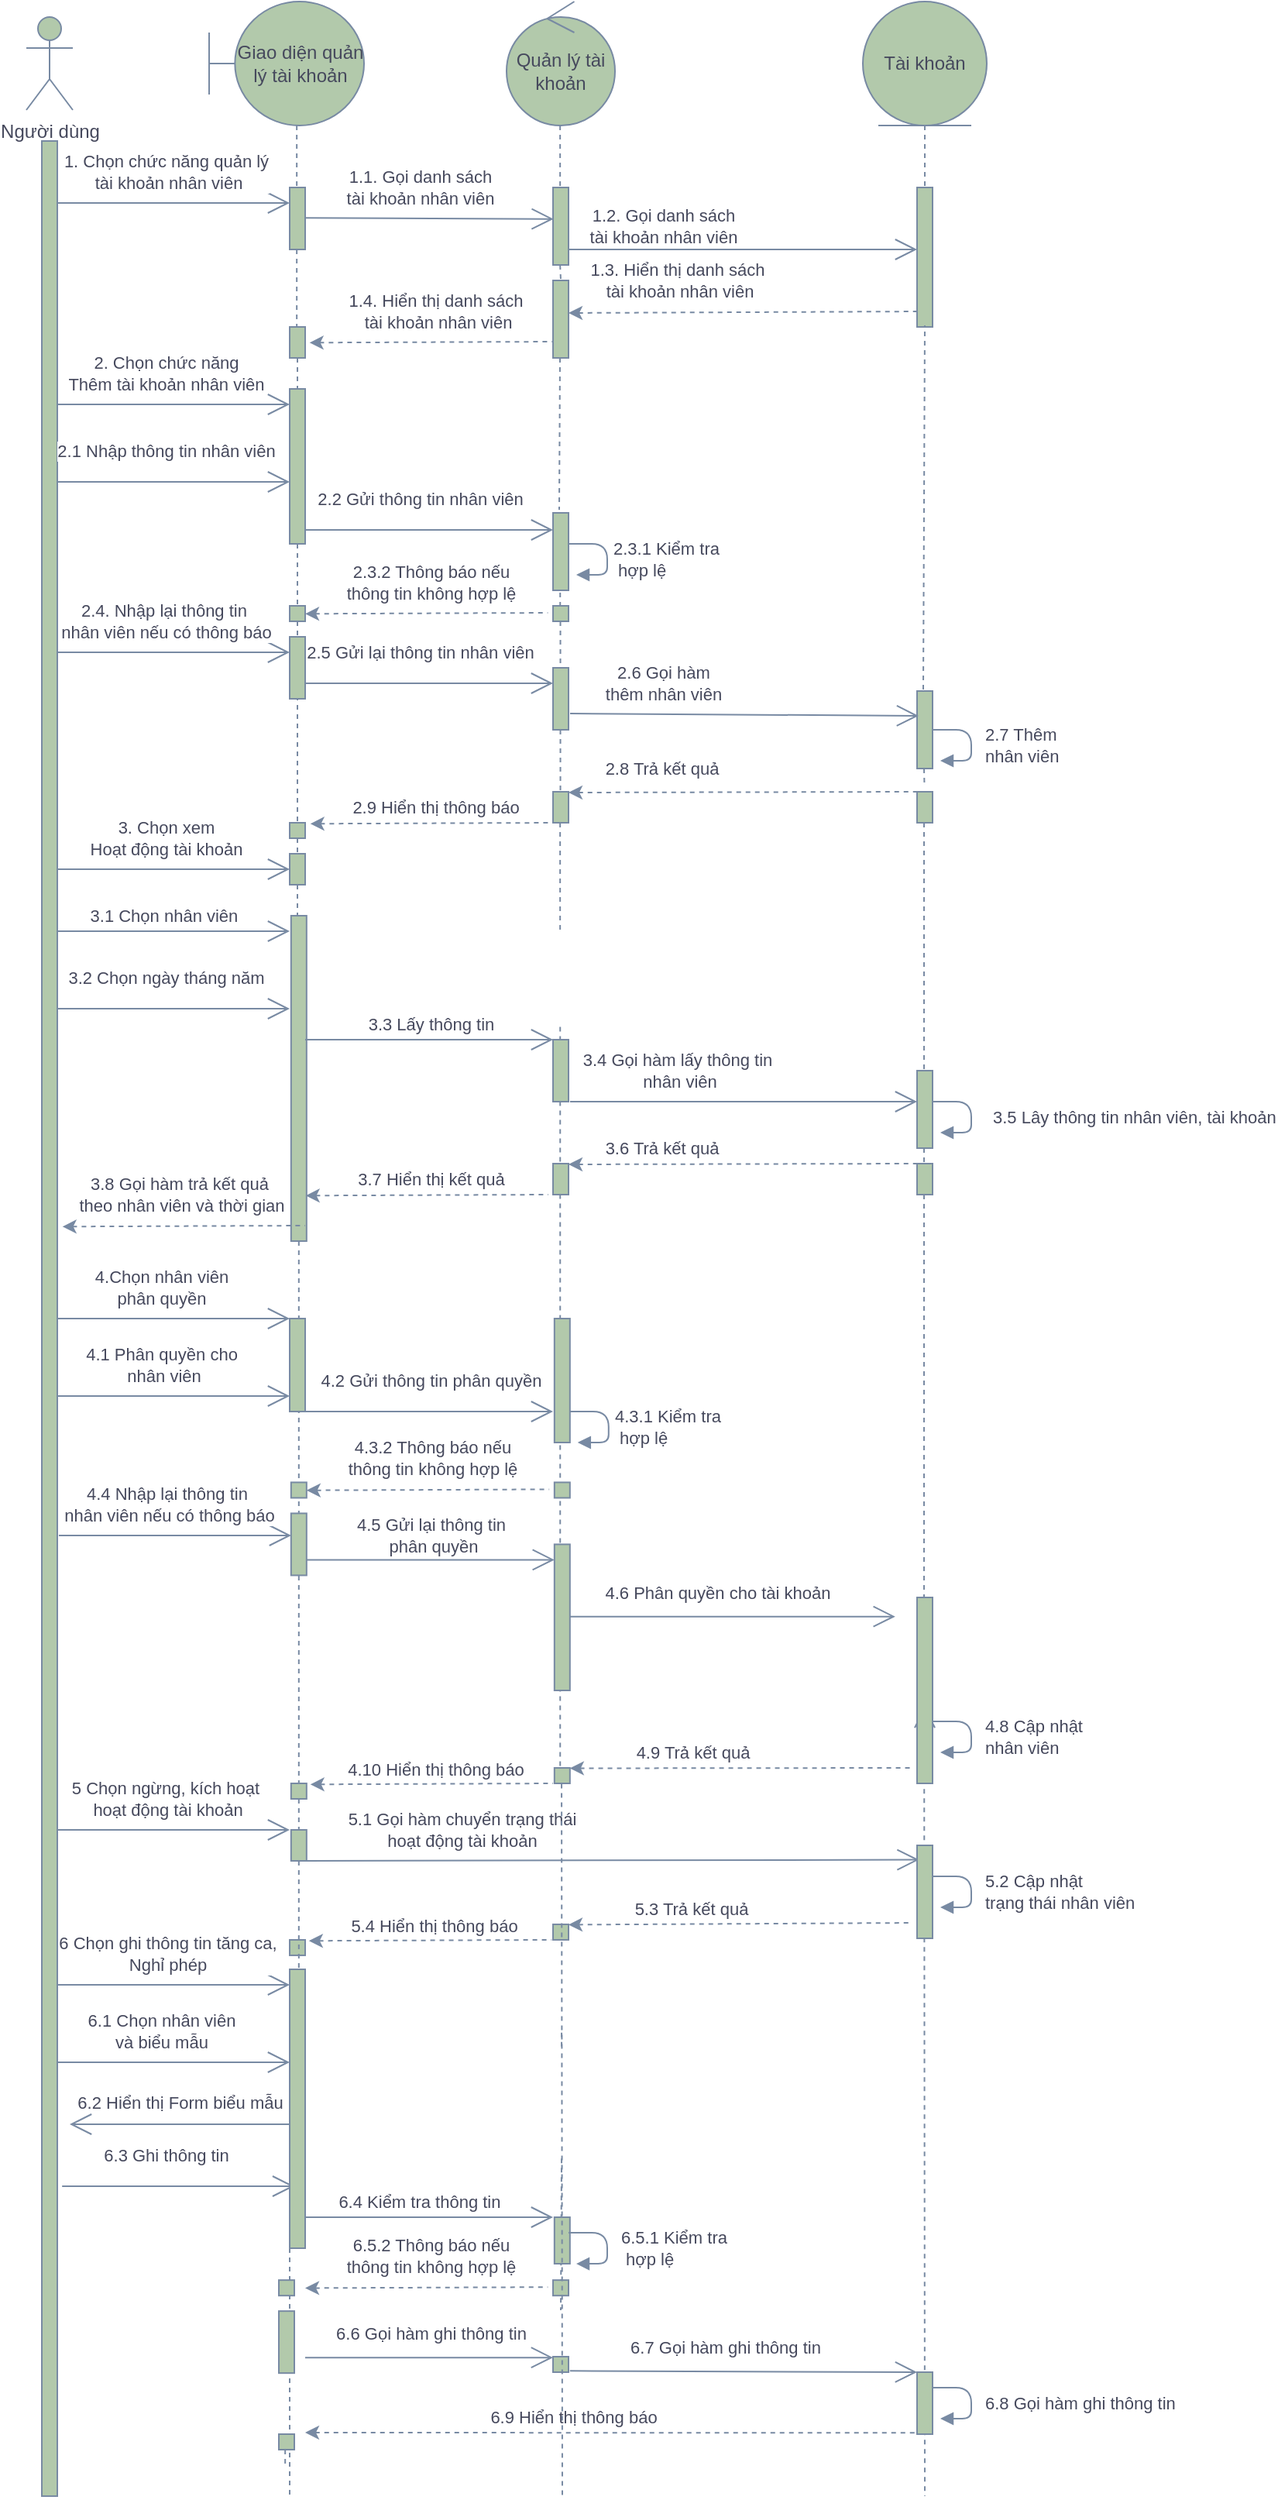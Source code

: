 <mxfile version="13.9.9" type="device"><diagram id="kgpKYQtTHZ0yAKxKKP6v" name="Page-1"><mxGraphModel dx="852" dy="495" grid="1" gridSize="10" guides="1" tooltips="1" connect="1" arrows="1" fold="1" page="1" pageScale="1" pageWidth="850" pageHeight="1100" math="0" shadow="0"><root><mxCell id="0"/><mxCell id="1" parent="0"/><mxCell id="v-1dQWd3T5ewpLCcjfiN-123" value="" style="endArrow=none;endFill=0;endSize=12;html=1;dashed=1;strokeColor=#788AA3;fontColor=#46495D;exitX=0.462;exitY=1.03;exitDx=0;exitDy=0;exitPerimeter=0;" parent="1" target="v-1dQWd3T5ewpLCcjfiN-122" edge="1"><mxGeometry width="160" relative="1" as="geometry"><mxPoint x="609.5" y="600" as="sourcePoint"/><mxPoint x="610" y="1260" as="targetPoint"/></mxGeometry></mxCell><mxCell id="v-1dQWd3T5ewpLCcjfiN-130" value="" style="endArrow=none;endFill=0;endSize=12;html=1;dashed=1;strokeColor=#788AA3;fontColor=#46495D;exitX=0.462;exitY=1.03;exitDx=0;exitDy=0;exitPerimeter=0;" parent="1" target="v-1dQWd3T5ewpLCcjfiN-110" edge="1"><mxGeometry width="160" relative="1" as="geometry"><mxPoint x="374.62" y="731.8" as="sourcePoint"/><mxPoint x="375" y="1250" as="targetPoint"/></mxGeometry></mxCell><mxCell id="v-1dQWd3T5ewpLCcjfiN-131" value="" style="endArrow=none;endFill=0;endSize=12;html=1;dashed=1;strokeColor=#788AA3;fontColor=#46495D;" parent="1" source="v-1dQWd3T5ewpLCcjfiN-59" target="v-1dQWd3T5ewpLCcjfiN-129" edge="1"><mxGeometry width="160" relative="1" as="geometry"><mxPoint x="205" y="690" as="sourcePoint"/><mxPoint x="205" y="1260" as="targetPoint"/></mxGeometry></mxCell><mxCell id="k0qlF1lBMCjI6YzntLc7-10" value="" style="endArrow=none;endFill=0;endSize=12;html=1;dashed=1;strokeColor=#788AA3;fontColor=#46495D;" parent="1" source="v-1dQWd3T5ewpLCcjfiN-152" edge="1"><mxGeometry width="160" relative="1" as="geometry"><mxPoint x="204.58" y="230" as="sourcePoint"/><mxPoint x="200" y="1680" as="targetPoint"/></mxGeometry></mxCell><mxCell id="v-1dQWd3T5ewpLCcjfiN-44" value="" style="endArrow=none;endFill=0;endSize=12;html=1;dashed=1;strokeColor=#788AA3;fontColor=#46495D;" parent="1" source="v-1dQWd3T5ewpLCcjfiN-26" target="v-1dQWd3T5ewpLCcjfiN-43" edge="1"><mxGeometry width="160" relative="1" as="geometry"><mxPoint x="205" y="470" as="sourcePoint"/><mxPoint x="205" y="640" as="targetPoint"/></mxGeometry></mxCell><mxCell id="v-1dQWd3T5ewpLCcjfiN-27" value="" style="endArrow=none;endFill=0;endSize=12;html=1;dashed=1;strokeColor=#788AA3;fontColor=#46495D;" parent="1" source="k0qlF1lBMCjI6YzntLc7-40" target="v-1dQWd3T5ewpLCcjfiN-26" edge="1"><mxGeometry width="160" relative="1" as="geometry"><mxPoint x="205" y="300" as="sourcePoint"/><mxPoint x="205" y="640" as="targetPoint"/></mxGeometry></mxCell><mxCell id="k0qlF1lBMCjI6YzntLc7-16" value="" style="endArrow=none;endFill=0;endSize=12;html=1;dashed=1;strokeColor=#788AA3;fontColor=#46495D;" parent="1" target="k0qlF1lBMCjI6YzntLc7-8" edge="1"><mxGeometry width="160" relative="1" as="geometry"><mxPoint x="204.58" y="150" as="sourcePoint"/><mxPoint x="205" y="430" as="targetPoint"/></mxGeometry></mxCell><mxCell id="k0qlF1lBMCjI6YzntLc7-1" value="Giao diện quản lý tài khoản" style="shape=umlBoundary;whiteSpace=wrap;html=1;fillColor=#B2C9AB;strokeColor=#788AA3;fontColor=#46495D;" parent="1" vertex="1"><mxGeometry x="148" y="70" width="100" height="80" as="geometry"/></mxCell><mxCell id="k0qlF1lBMCjI6YzntLc7-2" value="Tài khoản" style="ellipse;shape=umlEntity;whiteSpace=wrap;html=1;fillColor=#B2C9AB;strokeColor=#788AA3;fontColor=#46495D;" parent="1" vertex="1"><mxGeometry x="570" y="70" width="80" height="80" as="geometry"/></mxCell><mxCell id="k0qlF1lBMCjI6YzntLc7-3" value="Người dùng" style="shape=umlActor;verticalLabelPosition=bottom;verticalAlign=top;html=1;fillColor=#B2C9AB;strokeColor=#788AA3;fontColor=#46495D;" parent="1" vertex="1"><mxGeometry x="30" y="80" width="30" height="60" as="geometry"/></mxCell><mxCell id="k0qlF1lBMCjI6YzntLc7-4" value="Quản lý tài khoản" style="ellipse;shape=umlControl;whiteSpace=wrap;html=1;fillColor=#B2C9AB;strokeColor=#788AA3;fontColor=#46495D;" parent="1" vertex="1"><mxGeometry x="340" y="70" width="70" height="80" as="geometry"/></mxCell><mxCell id="k0qlF1lBMCjI6YzntLc7-7" value="" style="html=1;points=[];perimeter=orthogonalPerimeter;fillColor=#B2C9AB;strokeColor=#788AA3;fontColor=#46495D;" parent="1" vertex="1"><mxGeometry x="40" y="160" width="10" height="1520" as="geometry"/></mxCell><mxCell id="k0qlF1lBMCjI6YzntLc7-8" value="" style="html=1;points=[];perimeter=orthogonalPerimeter;fillColor=#B2C9AB;strokeColor=#788AA3;fontColor=#46495D;" parent="1" vertex="1"><mxGeometry x="200" y="190" width="10" height="40" as="geometry"/></mxCell><mxCell id="k0qlF1lBMCjI6YzntLc7-25" value="" style="endArrow=open;endFill=1;endSize=12;html=1;strokeColor=#788AA3;fillColor=#B2C9AB;fontColor=#46495D;" parent="1" edge="1"><mxGeometry width="160" relative="1" as="geometry"><mxPoint x="50" y="200" as="sourcePoint"/><mxPoint x="200" y="200" as="targetPoint"/></mxGeometry></mxCell><mxCell id="k0qlF1lBMCjI6YzntLc7-26" value="1. Chọn chức năng quản lý&lt;br&gt;&amp;nbsp;tài khoản nhân viên" style="edgeLabel;html=1;align=center;verticalAlign=middle;resizable=0;points=[];fontColor=#46495D;" parent="k0qlF1lBMCjI6YzntLc7-25" vertex="1" connectable="0"><mxGeometry x="-0.384" y="-3" relative="1" as="geometry"><mxPoint x="24.17" y="-23" as="offset"/></mxGeometry></mxCell><mxCell id="k0qlF1lBMCjI6YzntLc7-27" value="" style="endArrow=open;endFill=1;endSize=12;html=1;strokeColor=#788AA3;fillColor=#B2C9AB;fontColor=#46495D;entryX=0.033;entryY=0.407;entryDx=0;entryDy=0;entryPerimeter=0;" parent="1" target="k0qlF1lBMCjI6YzntLc7-29" edge="1"><mxGeometry width="160" relative="1" as="geometry"><mxPoint x="210" y="209.58" as="sourcePoint"/><mxPoint x="360" y="209.58" as="targetPoint"/></mxGeometry></mxCell><mxCell id="k0qlF1lBMCjI6YzntLc7-28" value="1.1. Gọi danh sách &lt;br&gt;tài khoản nhân viên" style="edgeLabel;html=1;align=center;verticalAlign=middle;resizable=0;points=[];fontColor=#46495D;" parent="k0qlF1lBMCjI6YzntLc7-27" vertex="1" connectable="0"><mxGeometry x="-0.384" y="-3" relative="1" as="geometry"><mxPoint x="24.17" y="-23" as="offset"/></mxGeometry></mxCell><mxCell id="k0qlF1lBMCjI6YzntLc7-29" value="" style="html=1;points=[];perimeter=orthogonalPerimeter;fillColor=#B2C9AB;strokeColor=#788AA3;fontColor=#46495D;" parent="1" vertex="1"><mxGeometry x="370" y="190" width="10" height="50" as="geometry"/></mxCell><mxCell id="k0qlF1lBMCjI6YzntLc7-31" value="" style="endArrow=none;endFill=0;endSize=12;html=1;dashed=1;strokeColor=#788AA3;fontColor=#46495D;" parent="1" edge="1"><mxGeometry width="160" relative="1" as="geometry"><mxPoint x="374.58" y="150" as="sourcePoint"/><mxPoint x="374.58" y="190" as="targetPoint"/></mxGeometry></mxCell><mxCell id="k0qlF1lBMCjI6YzntLc7-32" value="" style="html=1;points=[];perimeter=orthogonalPerimeter;fillColor=#B2C9AB;strokeColor=#788AA3;fontColor=#46495D;" parent="1" vertex="1"><mxGeometry x="605" y="190" width="10" height="90" as="geometry"/></mxCell><mxCell id="k0qlF1lBMCjI6YzntLc7-33" value="" style="endArrow=none;endFill=0;endSize=12;html=1;dashed=1;strokeColor=#788AA3;fontColor=#46495D;exitX=0.5;exitY=1;exitDx=0;exitDy=0;" parent="1" source="k0qlF1lBMCjI6YzntLc7-2" target="k0qlF1lBMCjI6YzntLc7-32" edge="1"><mxGeometry width="160" relative="1" as="geometry"><mxPoint x="384.58" y="160" as="sourcePoint"/><mxPoint x="544" y="202" as="targetPoint"/></mxGeometry></mxCell><mxCell id="k0qlF1lBMCjI6YzntLc7-34" value="" style="endArrow=open;endFill=1;endSize=12;html=1;strokeColor=#788AA3;fillColor=#B2C9AB;fontColor=#46495D;" parent="1" target="k0qlF1lBMCjI6YzntLc7-32" edge="1"><mxGeometry width="160" relative="1" as="geometry"><mxPoint x="380" y="230" as="sourcePoint"/><mxPoint x="530" y="230" as="targetPoint"/></mxGeometry></mxCell><mxCell id="k0qlF1lBMCjI6YzntLc7-35" value="1.2. Gọi danh sách &lt;br&gt;tài khoản nhân viên" style="edgeLabel;html=1;align=center;verticalAlign=middle;resizable=0;points=[];fontColor=#46495D;" parent="k0qlF1lBMCjI6YzntLc7-34" vertex="1" connectable="0"><mxGeometry x="-0.384" y="-3" relative="1" as="geometry"><mxPoint x="-9" y="-18" as="offset"/></mxGeometry></mxCell><mxCell id="k0qlF1lBMCjI6YzntLc7-36" value="" style="endArrow=none;dashed=1;html=1;strokeColor=#788AA3;fillColor=#B2C9AB;fontColor=#46495D;startArrow=classic;startFill=1;entryX=0.1;entryY=0.889;entryDx=0;entryDy=0;entryPerimeter=0;" parent="1" target="k0qlF1lBMCjI6YzntLc7-32" edge="1"><mxGeometry width="50" height="50" relative="1" as="geometry"><mxPoint x="380" y="271" as="sourcePoint"/><mxPoint x="534" y="270" as="targetPoint"/></mxGeometry></mxCell><mxCell id="k0qlF1lBMCjI6YzntLc7-39" value="1.3. Hiển thị danh sách&lt;br&gt;&amp;nbsp;tài khoản nhân viên" style="edgeLabel;html=1;align=center;verticalAlign=middle;resizable=0;points=[];fontColor=#46495D;" parent="k0qlF1lBMCjI6YzntLc7-36" vertex="1" connectable="0"><mxGeometry x="-0.226" y="1" relative="1" as="geometry"><mxPoint x="-17.99" y="-19.61" as="offset"/></mxGeometry></mxCell><mxCell id="k0qlF1lBMCjI6YzntLc7-37" value="" style="html=1;points=[];perimeter=orthogonalPerimeter;fillColor=#B2C9AB;strokeColor=#788AA3;fontColor=#46495D;" parent="1" vertex="1"><mxGeometry x="370" y="250" width="10" height="50" as="geometry"/></mxCell><mxCell id="k0qlF1lBMCjI6YzntLc7-38" value="" style="endArrow=none;endFill=0;endSize=12;html=1;dashed=1;strokeColor=#788AA3;fontColor=#46495D;" parent="1" edge="1"><mxGeometry width="160" relative="1" as="geometry"><mxPoint x="374.58" y="240" as="sourcePoint"/><mxPoint x="375" y="250" as="targetPoint"/></mxGeometry></mxCell><mxCell id="k0qlF1lBMCjI6YzntLc7-40" value="" style="html=1;points=[];perimeter=orthogonalPerimeter;fillColor=#B2C9AB;strokeColor=#788AA3;fontColor=#46495D;" parent="1" vertex="1"><mxGeometry x="200" y="280" width="10" height="20" as="geometry"/></mxCell><mxCell id="k0qlF1lBMCjI6YzntLc7-41" value="" style="endArrow=none;endFill=0;endSize=12;html=1;dashed=1;strokeColor=#788AA3;fontColor=#46495D;" parent="1" target="k0qlF1lBMCjI6YzntLc7-40" edge="1"><mxGeometry width="160" relative="1" as="geometry"><mxPoint x="204.58" y="230" as="sourcePoint"/><mxPoint x="204.58" y="470" as="targetPoint"/></mxGeometry></mxCell><mxCell id="k0qlF1lBMCjI6YzntLc7-42" value="" style="endArrow=none;dashed=1;html=1;strokeColor=#788AA3;fillColor=#B2C9AB;fontColor=#46495D;startArrow=classic;startFill=1;exitX=1.283;exitY=0.507;exitDx=0;exitDy=0;exitPerimeter=0;entryX=-0.05;entryY=0.79;entryDx=0;entryDy=0;entryPerimeter=0;" parent="1" source="k0qlF1lBMCjI6YzntLc7-40" target="k0qlF1lBMCjI6YzntLc7-37" edge="1"><mxGeometry width="50" height="50" relative="1" as="geometry"><mxPoint x="216" y="295.5" as="sourcePoint"/><mxPoint x="370" y="294.5" as="targetPoint"/></mxGeometry></mxCell><mxCell id="k0qlF1lBMCjI6YzntLc7-43" value="1.4. Hiển thị danh sách&lt;br&gt;&amp;nbsp;tài khoản nhân viên" style="edgeLabel;html=1;align=center;verticalAlign=middle;resizable=0;points=[];fontColor=#46495D;" parent="k0qlF1lBMCjI6YzntLc7-42" vertex="1" connectable="0"><mxGeometry x="-0.226" y="1" relative="1" as="geometry"><mxPoint x="20.01" y="-19.61" as="offset"/></mxGeometry></mxCell><mxCell id="v-1dQWd3T5ewpLCcjfiN-3" value="" style="html=1;points=[];perimeter=orthogonalPerimeter;fillColor=#B2C9AB;strokeColor=#788AA3;fontColor=#46495D;" parent="1" vertex="1"><mxGeometry x="200" y="320" width="10" height="100" as="geometry"/></mxCell><mxCell id="v-1dQWd3T5ewpLCcjfiN-5" value="" style="endArrow=open;endFill=1;endSize=12;html=1;strokeColor=#788AA3;fillColor=#B2C9AB;fontColor=#46495D;" parent="1" source="v-1dQWd3T5ewpLCcjfiN-3" edge="1"><mxGeometry width="160" relative="1" as="geometry"><mxPoint x="210" y="339.58" as="sourcePoint"/><mxPoint x="370" y="411" as="targetPoint"/></mxGeometry></mxCell><mxCell id="v-1dQWd3T5ewpLCcjfiN-6" value="2.2 Gửi thông tin nhân viên" style="edgeLabel;html=1;align=center;verticalAlign=middle;resizable=0;points=[];fontColor=#46495D;" parent="v-1dQWd3T5ewpLCcjfiN-5" vertex="1" connectable="0"><mxGeometry x="-0.384" y="-3" relative="1" as="geometry"><mxPoint x="24.17" y="-23" as="offset"/></mxGeometry></mxCell><mxCell id="v-1dQWd3T5ewpLCcjfiN-7" value="" style="html=1;points=[];perimeter=orthogonalPerimeter;fillColor=#B2C9AB;strokeColor=#788AA3;fontColor=#46495D;" parent="1" vertex="1"><mxGeometry x="370" y="400" width="10" height="50" as="geometry"/></mxCell><mxCell id="v-1dQWd3T5ewpLCcjfiN-8" value="" style="html=1;points=[];perimeter=orthogonalPerimeter;fillColor=#B2C9AB;strokeColor=#788AA3;fontColor=#46495D;" parent="1" vertex="1"><mxGeometry x="605" y="515" width="10" height="50" as="geometry"/></mxCell><mxCell id="v-1dQWd3T5ewpLCcjfiN-17" value="" style="endArrow=open;endFill=1;endSize=12;html=1;strokeColor=#788AA3;fillColor=#B2C9AB;fontColor=#46495D;" parent="1" edge="1"><mxGeometry width="160" relative="1" as="geometry"><mxPoint x="50" y="330" as="sourcePoint"/><mxPoint x="200" y="330" as="targetPoint"/></mxGeometry></mxCell><mxCell id="v-1dQWd3T5ewpLCcjfiN-18" value="2. Chọn chức năng &lt;br&gt;Thêm tài khoản nhân viên" style="edgeLabel;html=1;align=center;verticalAlign=middle;resizable=0;points=[];fontColor=#46495D;" parent="v-1dQWd3T5ewpLCcjfiN-17" vertex="1" connectable="0"><mxGeometry x="-0.384" y="-3" relative="1" as="geometry"><mxPoint x="24.17" y="-23" as="offset"/></mxGeometry></mxCell><mxCell id="v-1dQWd3T5ewpLCcjfiN-19" value="" style="endArrow=open;endFill=1;endSize=12;html=1;strokeColor=#788AA3;fillColor=#B2C9AB;fontColor=#46495D;" parent="1" edge="1"><mxGeometry width="160" relative="1" as="geometry"><mxPoint x="50" y="380" as="sourcePoint"/><mxPoint x="200" y="380" as="targetPoint"/></mxGeometry></mxCell><mxCell id="v-1dQWd3T5ewpLCcjfiN-20" value="2.1 Nhập thông tin&amp;nbsp;nhân viên" style="edgeLabel;html=1;align=center;verticalAlign=middle;resizable=0;points=[];fontColor=#46495D;" parent="v-1dQWd3T5ewpLCcjfiN-19" vertex="1" connectable="0"><mxGeometry x="-0.384" y="-3" relative="1" as="geometry"><mxPoint x="24.17" y="-23" as="offset"/></mxGeometry></mxCell><mxCell id="v-1dQWd3T5ewpLCcjfiN-22" value="2.3.1 Kiểm tra&lt;br&gt;&amp;nbsp;hợp lệ" style="edgeStyle=orthogonalEdgeStyle;html=1;align=left;spacingLeft=2;endArrow=block;entryX=1;entryY=0;strokeColor=#788AA3;fontColor=#46495D;" parent="1" edge="1"><mxGeometry x="0.077" relative="1" as="geometry"><mxPoint x="380" y="420" as="sourcePoint"/><Array as="points"><mxPoint x="405" y="420"/></Array><mxPoint x="385" y="440" as="targetPoint"/><mxPoint as="offset"/></mxGeometry></mxCell><mxCell id="v-1dQWd3T5ewpLCcjfiN-23" value="" style="html=1;points=[];perimeter=orthogonalPerimeter;fillColor=#B2C9AB;strokeColor=#788AA3;fontColor=#46495D;" parent="1" vertex="1"><mxGeometry x="370" y="460" width="10" height="10" as="geometry"/></mxCell><mxCell id="v-1dQWd3T5ewpLCcjfiN-24" value="" style="endArrow=none;dashed=1;html=1;strokeColor=#788AA3;fillColor=#B2C9AB;fontColor=#46495D;startArrow=classic;startFill=1;exitX=1.283;exitY=0.507;exitDx=0;exitDy=0;exitPerimeter=0;entryX=-0.05;entryY=0.79;entryDx=0;entryDy=0;entryPerimeter=0;" parent="1" edge="1"><mxGeometry width="50" height="50" relative="1" as="geometry"><mxPoint x="210.0" y="465.14" as="sourcePoint"/><mxPoint x="366.67" y="464.5" as="targetPoint"/></mxGeometry></mxCell><mxCell id="v-1dQWd3T5ewpLCcjfiN-25" value="2.3.2 Thông báo nếu &lt;br&gt;thông tin không hợp lệ" style="edgeLabel;html=1;align=center;verticalAlign=middle;resizable=0;points=[];fontColor=#46495D;" parent="v-1dQWd3T5ewpLCcjfiN-24" vertex="1" connectable="0"><mxGeometry x="-0.226" y="1" relative="1" as="geometry"><mxPoint x="20.01" y="-19.61" as="offset"/></mxGeometry></mxCell><mxCell id="v-1dQWd3T5ewpLCcjfiN-26" value="" style="html=1;points=[];perimeter=orthogonalPerimeter;fillColor=#B2C9AB;strokeColor=#788AA3;fontColor=#46495D;" parent="1" vertex="1"><mxGeometry x="200" y="460" width="10" height="10" as="geometry"/></mxCell><mxCell id="v-1dQWd3T5ewpLCcjfiN-28" value="" style="html=1;points=[];perimeter=orthogonalPerimeter;fillColor=#B2C9AB;strokeColor=#788AA3;fontColor=#46495D;" parent="1" vertex="1"><mxGeometry x="200" y="480" width="10" height="40" as="geometry"/></mxCell><mxCell id="v-1dQWd3T5ewpLCcjfiN-29" value="" style="endArrow=open;endFill=1;endSize=12;html=1;strokeColor=#788AA3;fillColor=#B2C9AB;fontColor=#46495D;" parent="1" edge="1"><mxGeometry width="160" relative="1" as="geometry"><mxPoint x="50" y="490" as="sourcePoint"/><mxPoint x="200" y="490" as="targetPoint"/></mxGeometry></mxCell><mxCell id="v-1dQWd3T5ewpLCcjfiN-30" value="2.4. Nhập lại thông tin&amp;nbsp;&lt;br&gt;nhân viên nếu có thông báo" style="edgeLabel;html=1;align=center;verticalAlign=middle;resizable=0;points=[];fontColor=#46495D;" parent="v-1dQWd3T5ewpLCcjfiN-29" vertex="1" connectable="0"><mxGeometry x="-0.384" y="-3" relative="1" as="geometry"><mxPoint x="24.17" y="-23" as="offset"/></mxGeometry></mxCell><mxCell id="v-1dQWd3T5ewpLCcjfiN-31" value="" style="endArrow=open;endFill=1;endSize=12;html=1;strokeColor=#788AA3;fillColor=#B2C9AB;fontColor=#46495D;" parent="1" edge="1"><mxGeometry width="160" relative="1" as="geometry"><mxPoint x="210" y="510" as="sourcePoint"/><mxPoint x="370" y="510" as="targetPoint"/></mxGeometry></mxCell><mxCell id="v-1dQWd3T5ewpLCcjfiN-32" value="2.5 Gửi lại thông tin nhân viên" style="edgeLabel;html=1;align=center;verticalAlign=middle;resizable=0;points=[];fontColor=#46495D;" parent="v-1dQWd3T5ewpLCcjfiN-31" vertex="1" connectable="0"><mxGeometry x="-0.384" y="-3" relative="1" as="geometry"><mxPoint x="24.17" y="-23" as="offset"/></mxGeometry></mxCell><mxCell id="v-1dQWd3T5ewpLCcjfiN-33" value="" style="html=1;points=[];perimeter=orthogonalPerimeter;fillColor=#B2C9AB;strokeColor=#788AA3;fontColor=#46495D;" parent="1" vertex="1"><mxGeometry x="370" y="500" width="10" height="40" as="geometry"/></mxCell><mxCell id="v-1dQWd3T5ewpLCcjfiN-34" value="" style="endArrow=open;endFill=1;endSize=12;html=1;strokeColor=#788AA3;fillColor=#B2C9AB;fontColor=#46495D;entryX=0.1;entryY=0.32;entryDx=0;entryDy=0;entryPerimeter=0;" parent="1" target="v-1dQWd3T5ewpLCcjfiN-8" edge="1"><mxGeometry width="160" relative="1" as="geometry"><mxPoint x="381" y="529.5" as="sourcePoint"/><mxPoint x="541" y="530" as="targetPoint"/></mxGeometry></mxCell><mxCell id="v-1dQWd3T5ewpLCcjfiN-35" value="2.6 Gọi hàm &lt;br&gt;thêm nhân viên" style="edgeLabel;html=1;align=center;verticalAlign=middle;resizable=0;points=[];fontColor=#46495D;" parent="v-1dQWd3T5ewpLCcjfiN-34" vertex="1" connectable="0"><mxGeometry x="-0.384" y="-3" relative="1" as="geometry"><mxPoint x="-9.98" y="-22.96" as="offset"/></mxGeometry></mxCell><mxCell id="v-1dQWd3T5ewpLCcjfiN-36" value="2.7 Thêm &lt;br&gt;nhân viên" style="edgeStyle=orthogonalEdgeStyle;html=1;align=left;spacingLeft=2;endArrow=block;entryX=1;entryY=0;strokeColor=#788AA3;fontColor=#46495D;" parent="1" edge="1"><mxGeometry x="0.077" y="5" relative="1" as="geometry"><mxPoint x="615" y="540" as="sourcePoint"/><Array as="points"><mxPoint x="640" y="540"/></Array><mxPoint x="620" y="560" as="targetPoint"/><mxPoint as="offset"/></mxGeometry></mxCell><mxCell id="v-1dQWd3T5ewpLCcjfiN-37" value="" style="html=1;points=[];perimeter=orthogonalPerimeter;fillColor=#B2C9AB;strokeColor=#788AA3;fontColor=#46495D;" parent="1" vertex="1"><mxGeometry x="370" y="580" width="10" height="20" as="geometry"/></mxCell><mxCell id="v-1dQWd3T5ewpLCcjfiN-38" value="" style="html=1;points=[];perimeter=orthogonalPerimeter;fillColor=#B2C9AB;strokeColor=#788AA3;fontColor=#46495D;" parent="1" vertex="1"><mxGeometry x="605" y="580" width="10" height="20" as="geometry"/></mxCell><mxCell id="v-1dQWd3T5ewpLCcjfiN-39" value="" style="endArrow=none;dashed=1;html=1;strokeColor=#788AA3;fillColor=#B2C9AB;fontColor=#46495D;startArrow=classic;startFill=1;exitX=1;exitY=0.025;exitDx=0;exitDy=0;exitPerimeter=0;entryX=0;entryY=0;entryDx=0;entryDy=0;entryPerimeter=0;" parent="1" source="v-1dQWd3T5ewpLCcjfiN-37" target="v-1dQWd3T5ewpLCcjfiN-38" edge="1"><mxGeometry width="50" height="50" relative="1" as="geometry"><mxPoint x="388.33" y="580.64" as="sourcePoint"/><mxPoint x="545.0" y="580" as="targetPoint"/></mxGeometry></mxCell><mxCell id="v-1dQWd3T5ewpLCcjfiN-40" value="2.8 Trả kết quả" style="edgeLabel;html=1;align=center;verticalAlign=middle;resizable=0;points=[];fontColor=#46495D;" parent="v-1dQWd3T5ewpLCcjfiN-39" vertex="1" connectable="0"><mxGeometry x="-0.226" y="1" relative="1" as="geometry"><mxPoint x="-27" y="-14.31" as="offset"/></mxGeometry></mxCell><mxCell id="v-1dQWd3T5ewpLCcjfiN-41" value="" style="endArrow=none;dashed=1;html=1;strokeColor=#788AA3;fillColor=#B2C9AB;fontColor=#46495D;startArrow=classic;startFill=1;exitX=1.283;exitY=0.507;exitDx=0;exitDy=0;exitPerimeter=0;entryX=-0.05;entryY=0.79;entryDx=0;entryDy=0;entryPerimeter=0;" parent="1" edge="1"><mxGeometry width="50" height="50" relative="1" as="geometry"><mxPoint x="213.33" y="600.64" as="sourcePoint"/><mxPoint x="370.0" y="600" as="targetPoint"/></mxGeometry></mxCell><mxCell id="v-1dQWd3T5ewpLCcjfiN-42" value="2.9 Hiển thị thông báo" style="edgeLabel;html=1;align=center;verticalAlign=middle;resizable=0;points=[];fontColor=#46495D;" parent="v-1dQWd3T5ewpLCcjfiN-41" vertex="1" connectable="0"><mxGeometry x="-0.226" y="1" relative="1" as="geometry"><mxPoint x="20.01" y="-9.39" as="offset"/></mxGeometry></mxCell><mxCell id="v-1dQWd3T5ewpLCcjfiN-43" value="" style="html=1;points=[];perimeter=orthogonalPerimeter;fillColor=#B2C9AB;strokeColor=#788AA3;fontColor=#46495D;" parent="1" vertex="1"><mxGeometry x="200" y="600" width="10" height="10" as="geometry"/></mxCell><mxCell id="v-1dQWd3T5ewpLCcjfiN-45" value="" style="endArrow=none;endFill=0;endSize=12;html=1;dashed=1;strokeColor=#788AA3;fontColor=#46495D;exitX=0.4;exitY=-0.02;exitDx=0;exitDy=0;exitPerimeter=0;" parent="1" source="v-1dQWd3T5ewpLCcjfiN-8" edge="1"><mxGeometry width="160" relative="1" as="geometry"><mxPoint x="549.5" y="460" as="sourcePoint"/><mxPoint x="610" y="279" as="targetPoint"/></mxGeometry></mxCell><mxCell id="v-1dQWd3T5ewpLCcjfiN-46" value="" style="endArrow=none;endFill=0;endSize=12;html=1;dashed=1;strokeColor=#788AA3;fontColor=#46495D;exitX=0.5;exitY=1;exitDx=0;exitDy=0;entryX=0.4;entryY=-0.04;entryDx=0;entryDy=0;entryPerimeter=0;" parent="1" target="v-1dQWd3T5ewpLCcjfiN-7" edge="1"><mxGeometry width="160" relative="1" as="geometry"><mxPoint x="374.5" y="300" as="sourcePoint"/><mxPoint x="374.5" y="340" as="targetPoint"/></mxGeometry></mxCell><mxCell id="v-1dQWd3T5ewpLCcjfiN-47" value="" style="endArrow=none;endFill=0;endSize=12;html=1;dashed=1;strokeColor=#788AA3;fontColor=#46495D;exitX=0.462;exitY=1.03;exitDx=0;exitDy=0;exitPerimeter=0;" parent="1" source="v-1dQWd3T5ewpLCcjfiN-7" target="v-1dQWd3T5ewpLCcjfiN-23" edge="1"><mxGeometry width="160" relative="1" as="geometry"><mxPoint x="400" y="460" as="sourcePoint"/><mxPoint x="400" y="500" as="targetPoint"/></mxGeometry></mxCell><mxCell id="v-1dQWd3T5ewpLCcjfiN-48" value="" style="endArrow=none;endFill=0;endSize=12;html=1;dashed=1;strokeColor=#788AA3;fontColor=#46495D;exitX=0.462;exitY=1.03;exitDx=0;exitDy=0;exitPerimeter=0;" parent="1" target="v-1dQWd3T5ewpLCcjfiN-33" edge="1"><mxGeometry width="160" relative="1" as="geometry"><mxPoint x="374.76" y="470" as="sourcePoint"/><mxPoint x="375" y="500" as="targetPoint"/></mxGeometry></mxCell><mxCell id="v-1dQWd3T5ewpLCcjfiN-49" value="" style="endArrow=none;endFill=0;endSize=12;html=1;dashed=1;strokeColor=#788AA3;fontColor=#46495D;exitX=0.462;exitY=1.03;exitDx=0;exitDy=0;exitPerimeter=0;" parent="1" target="v-1dQWd3T5ewpLCcjfiN-37" edge="1"><mxGeometry width="160" relative="1" as="geometry"><mxPoint x="374.76" y="540" as="sourcePoint"/><mxPoint x="375.14" y="568.5" as="targetPoint"/></mxGeometry></mxCell><mxCell id="v-1dQWd3T5ewpLCcjfiN-50" value="" style="endArrow=none;endFill=0;endSize=12;html=1;dashed=1;strokeColor=#788AA3;fontColor=#46495D;exitX=0.462;exitY=1.03;exitDx=0;exitDy=0;exitPerimeter=0;" parent="1" edge="1"><mxGeometry width="160" relative="1" as="geometry"><mxPoint x="609.5" y="565" as="sourcePoint"/><mxPoint x="609.74" y="575" as="targetPoint"/></mxGeometry></mxCell><mxCell id="v-1dQWd3T5ewpLCcjfiN-51" value="" style="endArrow=none;endFill=0;endSize=12;html=1;dashed=1;strokeColor=#788AA3;fontColor=#46495D;exitX=0.462;exitY=1.03;exitDx=0;exitDy=0;exitPerimeter=0;" parent="1" edge="1"><mxGeometry width="160" relative="1" as="geometry"><mxPoint x="375.53" y="1462.1" as="sourcePoint"/><mxPoint x="375" y="1560" as="targetPoint"/></mxGeometry></mxCell><mxCell id="v-1dQWd3T5ewpLCcjfiN-52" value="" style="endArrow=none;endFill=0;endSize=12;html=1;dashed=1;strokeColor=#788AA3;fontColor=#46495D;exitX=0.462;exitY=1.03;exitDx=0;exitDy=0;exitPerimeter=0;" parent="1" source="v-1dQWd3T5ewpLCcjfiN-122" edge="1"><mxGeometry width="160" relative="1" as="geometry"><mxPoint x="609.5" y="600" as="sourcePoint"/><mxPoint x="610" y="1680" as="targetPoint"/></mxGeometry></mxCell><mxCell id="v-1dQWd3T5ewpLCcjfiN-53" value="" style="html=1;points=[];perimeter=orthogonalPerimeter;fillColor=#B2C9AB;strokeColor=#788AA3;fontColor=#46495D;" parent="1" vertex="1"><mxGeometry x="200" y="620" width="10" height="20" as="geometry"/></mxCell><mxCell id="v-1dQWd3T5ewpLCcjfiN-54" value="" style="endArrow=none;endFill=0;endSize=12;html=1;dashed=1;strokeColor=#788AA3;fontColor=#46495D;" parent="1" source="v-1dQWd3T5ewpLCcjfiN-43" target="v-1dQWd3T5ewpLCcjfiN-53" edge="1"><mxGeometry width="160" relative="1" as="geometry"><mxPoint x="205" y="610" as="sourcePoint"/><mxPoint x="205" y="830" as="targetPoint"/></mxGeometry></mxCell><mxCell id="v-1dQWd3T5ewpLCcjfiN-55" value="" style="endArrow=open;endFill=1;endSize=12;html=1;strokeColor=#788AA3;fillColor=#B2C9AB;fontColor=#46495D;" parent="1" edge="1"><mxGeometry width="160" relative="1" as="geometry"><mxPoint x="50" y="630" as="sourcePoint"/><mxPoint x="200" y="630" as="targetPoint"/></mxGeometry></mxCell><mxCell id="v-1dQWd3T5ewpLCcjfiN-56" value="3. Chọn xem &lt;br&gt;Hoạt động tài khoản" style="edgeLabel;html=1;align=center;verticalAlign=middle;resizable=0;points=[];fontColor=#46495D;" parent="v-1dQWd3T5ewpLCcjfiN-55" vertex="1" connectable="0"><mxGeometry x="-0.384" y="-3" relative="1" as="geometry"><mxPoint x="24.17" y="-23" as="offset"/></mxGeometry></mxCell><mxCell id="v-1dQWd3T5ewpLCcjfiN-57" value="" style="endArrow=open;endFill=1;endSize=12;html=1;strokeColor=#788AA3;fillColor=#B2C9AB;fontColor=#46495D;" parent="1" edge="1"><mxGeometry width="160" relative="1" as="geometry"><mxPoint x="50" y="670" as="sourcePoint"/><mxPoint x="200" y="670" as="targetPoint"/></mxGeometry></mxCell><mxCell id="v-1dQWd3T5ewpLCcjfiN-58" value="3.1 Chọn nhân viên&amp;nbsp;" style="edgeLabel;html=1;align=center;verticalAlign=middle;resizable=0;points=[];fontColor=#46495D;" parent="v-1dQWd3T5ewpLCcjfiN-57" vertex="1" connectable="0"><mxGeometry x="-0.384" y="-3" relative="1" as="geometry"><mxPoint x="24.17" y="-13" as="offset"/></mxGeometry></mxCell><mxCell id="v-1dQWd3T5ewpLCcjfiN-59" value="" style="html=1;points=[];perimeter=orthogonalPerimeter;fillColor=#B2C9AB;strokeColor=#788AA3;fontColor=#46495D;" parent="1" vertex="1"><mxGeometry x="200.91" y="660" width="10" height="210" as="geometry"/></mxCell><mxCell id="v-1dQWd3T5ewpLCcjfiN-60" value="" style="endArrow=none;endFill=0;endSize=12;html=1;dashed=1;strokeColor=#788AA3;fontColor=#46495D;" parent="1" source="v-1dQWd3T5ewpLCcjfiN-53" target="v-1dQWd3T5ewpLCcjfiN-59" edge="1"><mxGeometry width="160" relative="1" as="geometry"><mxPoint x="205" y="640" as="sourcePoint"/><mxPoint x="205" y="830" as="targetPoint"/></mxGeometry></mxCell><mxCell id="v-1dQWd3T5ewpLCcjfiN-64" value="" style="html=1;points=[];perimeter=orthogonalPerimeter;fillColor=#B2C9AB;strokeColor=#788AA3;fontColor=#46495D;" parent="1" vertex="1"><mxGeometry x="605" y="760" width="10" height="50" as="geometry"/></mxCell><mxCell id="v-1dQWd3T5ewpLCcjfiN-71" value="" style="endArrow=open;endFill=1;endSize=12;html=1;strokeColor=#788AA3;fillColor=#B2C9AB;fontColor=#46495D;" parent="1" edge="1"><mxGeometry width="160" relative="1" as="geometry"><mxPoint x="50" y="720" as="sourcePoint"/><mxPoint x="200" y="720" as="targetPoint"/></mxGeometry></mxCell><mxCell id="v-1dQWd3T5ewpLCcjfiN-72" value="3.2 Chọn ngày tháng năm" style="edgeLabel;html=1;align=center;verticalAlign=middle;resizable=0;points=[];fontColor=#46495D;" parent="v-1dQWd3T5ewpLCcjfiN-71" vertex="1" connectable="0"><mxGeometry x="-0.384" y="-3" relative="1" as="geometry"><mxPoint x="24.17" y="-23" as="offset"/></mxGeometry></mxCell><mxCell id="v-1dQWd3T5ewpLCcjfiN-73" value="" style="endArrow=open;endFill=1;endSize=12;html=1;strokeColor=#788AA3;fillColor=#B2C9AB;fontColor=#46495D;" parent="1" edge="1"><mxGeometry width="160" relative="1" as="geometry"><mxPoint x="210" y="740" as="sourcePoint"/><mxPoint x="370" y="740" as="targetPoint"/></mxGeometry></mxCell><mxCell id="v-1dQWd3T5ewpLCcjfiN-74" value="3.3 Lấy thông tin" style="edgeLabel;html=1;align=center;verticalAlign=middle;resizable=0;points=[];fontColor=#46495D;" parent="v-1dQWd3T5ewpLCcjfiN-73" vertex="1" connectable="0"><mxGeometry x="-0.384" y="-3" relative="1" as="geometry"><mxPoint x="30.83" y="-13" as="offset"/></mxGeometry></mxCell><mxCell id="v-1dQWd3T5ewpLCcjfiN-75" value="" style="html=1;points=[];perimeter=orthogonalPerimeter;fillColor=#B2C9AB;strokeColor=#788AA3;fontColor=#46495D;" parent="1" vertex="1"><mxGeometry x="370" y="740" width="10" height="40" as="geometry"/></mxCell><mxCell id="v-1dQWd3T5ewpLCcjfiN-76" value="" style="endArrow=open;endFill=1;endSize=12;html=1;strokeColor=#788AA3;fillColor=#B2C9AB;fontColor=#46495D;" parent="1" edge="1"><mxGeometry width="160" relative="1" as="geometry"><mxPoint x="381" y="780" as="sourcePoint"/><mxPoint x="605" y="780" as="targetPoint"/></mxGeometry></mxCell><mxCell id="v-1dQWd3T5ewpLCcjfiN-77" value="3.4 Gọi hàm lấy thông tin&lt;br&gt;&amp;nbsp;nhân viên" style="edgeLabel;html=1;align=center;verticalAlign=middle;resizable=0;points=[];fontColor=#46495D;" parent="v-1dQWd3T5ewpLCcjfiN-76" vertex="1" connectable="0"><mxGeometry x="-0.384" y="-3" relative="1" as="geometry"><mxPoint x="3.553e-15" y="-23" as="offset"/></mxGeometry></mxCell><mxCell id="v-1dQWd3T5ewpLCcjfiN-78" value="" style="html=1;points=[];perimeter=orthogonalPerimeter;fillColor=#B2C9AB;strokeColor=#788AA3;fontColor=#46495D;" parent="1" vertex="1"><mxGeometry x="370" y="820" width="10" height="20" as="geometry"/></mxCell><mxCell id="v-1dQWd3T5ewpLCcjfiN-79" value="" style="html=1;points=[];perimeter=orthogonalPerimeter;fillColor=#B2C9AB;strokeColor=#788AA3;fontColor=#46495D;" parent="1" vertex="1"><mxGeometry x="605" y="820" width="10" height="20" as="geometry"/></mxCell><mxCell id="v-1dQWd3T5ewpLCcjfiN-80" value="" style="endArrow=none;dashed=1;html=1;strokeColor=#788AA3;fillColor=#B2C9AB;fontColor=#46495D;startArrow=classic;startFill=1;exitX=1;exitY=0.025;exitDx=0;exitDy=0;exitPerimeter=0;entryX=0.1;entryY=0;entryDx=0;entryDy=0;entryPerimeter=0;" parent="1" source="v-1dQWd3T5ewpLCcjfiN-78" target="v-1dQWd3T5ewpLCcjfiN-79" edge="1"><mxGeometry width="50" height="50" relative="1" as="geometry"><mxPoint x="388.33" y="820.64" as="sourcePoint"/><mxPoint x="545" y="820" as="targetPoint"/></mxGeometry></mxCell><mxCell id="v-1dQWd3T5ewpLCcjfiN-81" value="3.6 Trả kết quả" style="edgeLabel;html=1;align=center;verticalAlign=middle;resizable=0;points=[];fontColor=#46495D;" parent="v-1dQWd3T5ewpLCcjfiN-80" vertex="1" connectable="0"><mxGeometry x="-0.226" y="1" relative="1" as="geometry"><mxPoint x="-28" y="-9.31" as="offset"/></mxGeometry></mxCell><mxCell id="v-1dQWd3T5ewpLCcjfiN-82" value="" style="endArrow=none;dashed=1;html=1;strokeColor=#788AA3;fillColor=#B2C9AB;fontColor=#46495D;startArrow=classic;startFill=1;exitX=1.283;exitY=0.507;exitDx=0;exitDy=0;exitPerimeter=0;entryX=-0.05;entryY=0.79;entryDx=0;entryDy=0;entryPerimeter=0;" parent="1" edge="1"><mxGeometry width="50" height="50" relative="1" as="geometry"><mxPoint x="210.33" y="840.64" as="sourcePoint"/><mxPoint x="367" y="840" as="targetPoint"/></mxGeometry></mxCell><mxCell id="v-1dQWd3T5ewpLCcjfiN-83" value="3.7 Hiển thị kết quả" style="edgeLabel;html=1;align=center;verticalAlign=middle;resizable=0;points=[];fontColor=#46495D;" parent="v-1dQWd3T5ewpLCcjfiN-82" vertex="1" connectable="0"><mxGeometry x="-0.226" y="1" relative="1" as="geometry"><mxPoint x="20.01" y="-9.39" as="offset"/></mxGeometry></mxCell><mxCell id="v-1dQWd3T5ewpLCcjfiN-84" value="3.5 Lây thông tin nhân viên, tài khoản" style="edgeStyle=orthogonalEdgeStyle;html=1;align=left;spacingLeft=2;endArrow=block;entryX=1;entryY=0;strokeColor=#788AA3;fontColor=#46495D;" parent="1" edge="1"><mxGeometry x="0.077" y="10" relative="1" as="geometry"><mxPoint x="615" y="780" as="sourcePoint"/><Array as="points"><mxPoint x="640" y="780"/></Array><mxPoint x="620" y="800" as="targetPoint"/><mxPoint as="offset"/></mxGeometry></mxCell><mxCell id="v-1dQWd3T5ewpLCcjfiN-90" value="" style="endArrow=open;endFill=1;endSize=12;html=1;strokeColor=#788AA3;fillColor=#B2C9AB;fontColor=#46495D;" parent="1" edge="1"><mxGeometry width="160" relative="1" as="geometry"><mxPoint x="50" y="920" as="sourcePoint"/><mxPoint x="200" y="920" as="targetPoint"/></mxGeometry></mxCell><mxCell id="v-1dQWd3T5ewpLCcjfiN-91" value="4.Chọn nhân viên &lt;br&gt;phân quyền" style="edgeLabel;html=1;align=center;verticalAlign=middle;resizable=0;points=[];fontColor=#46495D;" parent="v-1dQWd3T5ewpLCcjfiN-90" vertex="1" connectable="0"><mxGeometry x="-0.384" y="-3" relative="1" as="geometry"><mxPoint x="21.17" y="-23" as="offset"/></mxGeometry></mxCell><mxCell id="v-1dQWd3T5ewpLCcjfiN-92" value="" style="html=1;points=[];perimeter=orthogonalPerimeter;fillColor=#B2C9AB;strokeColor=#788AA3;fontColor=#46495D;" parent="1" vertex="1"><mxGeometry x="200" y="920" width="10" height="60" as="geometry"/></mxCell><mxCell id="v-1dQWd3T5ewpLCcjfiN-93" value="" style="endArrow=open;endFill=1;endSize=12;html=1;strokeColor=#788AA3;fillColor=#B2C9AB;fontColor=#46495D;" parent="1" edge="1"><mxGeometry width="160" relative="1" as="geometry"><mxPoint x="207" y="980.0" as="sourcePoint"/><mxPoint x="370" y="980" as="targetPoint"/></mxGeometry></mxCell><mxCell id="v-1dQWd3T5ewpLCcjfiN-94" value="4.2 Gửi thông tin phân quyền" style="edgeLabel;html=1;align=center;verticalAlign=middle;resizable=0;points=[];fontColor=#46495D;" parent="v-1dQWd3T5ewpLCcjfiN-93" vertex="1" connectable="0"><mxGeometry x="-0.384" y="-3" relative="1" as="geometry"><mxPoint x="34" y="-23" as="offset"/></mxGeometry></mxCell><mxCell id="v-1dQWd3T5ewpLCcjfiN-95" value="" style="html=1;points=[];perimeter=orthogonalPerimeter;fillColor=#B2C9AB;strokeColor=#788AA3;fontColor=#46495D;" parent="1" vertex="1"><mxGeometry x="370.91" y="920" width="10" height="80" as="geometry"/></mxCell><mxCell id="v-1dQWd3T5ewpLCcjfiN-97" value="4.3.1 Kiểm tra&lt;br&gt;&amp;nbsp;hợp lệ" style="edgeStyle=orthogonalEdgeStyle;html=1;align=left;spacingLeft=2;endArrow=block;entryX=1;entryY=0;strokeColor=#788AA3;fontColor=#46495D;" parent="1" edge="1"><mxGeometry x="0.077" relative="1" as="geometry"><mxPoint x="380.91" y="980" as="sourcePoint"/><Array as="points"><mxPoint x="405.91" y="980"/></Array><mxPoint x="385.91" y="1000" as="targetPoint"/><mxPoint as="offset"/></mxGeometry></mxCell><mxCell id="v-1dQWd3T5ewpLCcjfiN-98" value="" style="html=1;points=[];perimeter=orthogonalPerimeter;fillColor=#B2C9AB;strokeColor=#788AA3;fontColor=#46495D;" parent="1" vertex="1"><mxGeometry x="370.91" y="1025.72" width="10" height="10" as="geometry"/></mxCell><mxCell id="v-1dQWd3T5ewpLCcjfiN-99" value="" style="endArrow=none;dashed=1;html=1;strokeColor=#788AA3;fillColor=#B2C9AB;fontColor=#46495D;startArrow=classic;startFill=1;exitX=1.283;exitY=0.507;exitDx=0;exitDy=0;exitPerimeter=0;entryX=-0.05;entryY=0.79;entryDx=0;entryDy=0;entryPerimeter=0;" parent="1" edge="1"><mxGeometry width="50" height="50" relative="1" as="geometry"><mxPoint x="210.91" y="1030.86" as="sourcePoint"/><mxPoint x="367.58" y="1030.22" as="targetPoint"/></mxGeometry></mxCell><mxCell id="v-1dQWd3T5ewpLCcjfiN-100" value="4.3.2 Thông báo nếu &lt;br&gt;thông tin không hợp lệ" style="edgeLabel;html=1;align=center;verticalAlign=middle;resizable=0;points=[];fontColor=#46495D;" parent="v-1dQWd3T5ewpLCcjfiN-99" vertex="1" connectable="0"><mxGeometry x="-0.226" y="1" relative="1" as="geometry"><mxPoint x="20.01" y="-19.61" as="offset"/></mxGeometry></mxCell><mxCell id="v-1dQWd3T5ewpLCcjfiN-101" value="" style="html=1;points=[];perimeter=orthogonalPerimeter;fillColor=#B2C9AB;strokeColor=#788AA3;fontColor=#46495D;" parent="1" vertex="1"><mxGeometry x="200.91" y="1025.72" width="10" height="10" as="geometry"/></mxCell><mxCell id="v-1dQWd3T5ewpLCcjfiN-102" value="" style="html=1;points=[];perimeter=orthogonalPerimeter;fillColor=#B2C9AB;strokeColor=#788AA3;fontColor=#46495D;" parent="1" vertex="1"><mxGeometry x="200.91" y="1045.72" width="10" height="40" as="geometry"/></mxCell><mxCell id="v-1dQWd3T5ewpLCcjfiN-103" value="" style="endArrow=open;endFill=1;endSize=12;html=1;strokeColor=#788AA3;fillColor=#B2C9AB;fontColor=#46495D;" parent="1" edge="1"><mxGeometry width="160" relative="1" as="geometry"><mxPoint x="51" y="1060" as="sourcePoint"/><mxPoint x="201" y="1060" as="targetPoint"/></mxGeometry></mxCell><mxCell id="v-1dQWd3T5ewpLCcjfiN-104" value="4.4 Nhập lại thông tin&amp;nbsp;&lt;br&gt;nhân viên nếu có thông báo" style="edgeLabel;html=1;align=center;verticalAlign=middle;resizable=0;points=[];fontColor=#46495D;" parent="v-1dQWd3T5ewpLCcjfiN-103" vertex="1" connectable="0"><mxGeometry x="-0.384" y="-3" relative="1" as="geometry"><mxPoint x="25.08" y="-23" as="offset"/></mxGeometry></mxCell><mxCell id="v-1dQWd3T5ewpLCcjfiN-105" value="" style="endArrow=open;endFill=1;endSize=12;html=1;strokeColor=#788AA3;fillColor=#B2C9AB;fontColor=#46495D;" parent="1" edge="1"><mxGeometry width="160" relative="1" as="geometry"><mxPoint x="210.91" y="1075.72" as="sourcePoint"/><mxPoint x="370.91" y="1075.72" as="targetPoint"/></mxGeometry></mxCell><mxCell id="v-1dQWd3T5ewpLCcjfiN-106" value="4.5 Gửi lại thông tin&lt;br&gt;&amp;nbsp;phân quyền" style="edgeLabel;html=1;align=center;verticalAlign=middle;resizable=0;points=[];fontColor=#46495D;" parent="v-1dQWd3T5ewpLCcjfiN-105" vertex="1" connectable="0"><mxGeometry x="-0.384" y="-3" relative="1" as="geometry"><mxPoint x="30.83" y="-18.72" as="offset"/></mxGeometry></mxCell><mxCell id="v-1dQWd3T5ewpLCcjfiN-107" value="" style="html=1;points=[];perimeter=orthogonalPerimeter;fillColor=#B2C9AB;strokeColor=#788AA3;fontColor=#46495D;" parent="1" vertex="1"><mxGeometry x="370.91" y="1065.72" width="10" height="94.28" as="geometry"/></mxCell><mxCell id="v-1dQWd3T5ewpLCcjfiN-112" value="" style="endArrow=none;dashed=1;html=1;strokeColor=#788AA3;fillColor=#B2C9AB;fontColor=#46495D;startArrow=classic;startFill=1;exitX=1;exitY=0.025;exitDx=0;exitDy=0;exitPerimeter=0;" parent="1" source="v-1dQWd3T5ewpLCcjfiN-110" edge="1"><mxGeometry width="50" height="50" relative="1" as="geometry"><mxPoint x="295.24" y="1266.36" as="sourcePoint"/><mxPoint x="603" y="1210" as="targetPoint"/></mxGeometry></mxCell><mxCell id="v-1dQWd3T5ewpLCcjfiN-113" value="4.9 Trả kết quả" style="edgeLabel;html=1;align=center;verticalAlign=middle;resizable=0;points=[];fontColor=#46495D;" parent="v-1dQWd3T5ewpLCcjfiN-112" vertex="1" connectable="0"><mxGeometry x="-0.226" y="1" relative="1" as="geometry"><mxPoint x="-6.9" y="-9.31" as="offset"/></mxGeometry></mxCell><mxCell id="v-1dQWd3T5ewpLCcjfiN-114" value="" style="endArrow=none;dashed=1;html=1;strokeColor=#788AA3;fillColor=#B2C9AB;fontColor=#46495D;startArrow=classic;startFill=1;exitX=1.283;exitY=0.507;exitDx=0;exitDy=0;exitPerimeter=0;entryX=-0.05;entryY=0.79;entryDx=0;entryDy=0;entryPerimeter=0;" parent="1" edge="1"><mxGeometry width="50" height="50" relative="1" as="geometry"><mxPoint x="213.33" y="1220.64" as="sourcePoint"/><mxPoint x="370" y="1220" as="targetPoint"/></mxGeometry></mxCell><mxCell id="v-1dQWd3T5ewpLCcjfiN-115" value="4.10 Hiển thị thông báo" style="edgeLabel;html=1;align=center;verticalAlign=middle;resizable=0;points=[];fontColor=#46495D;" parent="v-1dQWd3T5ewpLCcjfiN-114" vertex="1" connectable="0"><mxGeometry x="-0.226" y="1" relative="1" as="geometry"><mxPoint x="20.01" y="-8.89" as="offset"/></mxGeometry></mxCell><mxCell id="v-1dQWd3T5ewpLCcjfiN-117" value="" style="endArrow=open;endFill=1;endSize=12;html=1;strokeColor=#788AA3;fillColor=#B2C9AB;fontColor=#46495D;" parent="1" edge="1"><mxGeometry width="160" relative="1" as="geometry"><mxPoint x="50" y="970" as="sourcePoint"/><mxPoint x="200" y="970" as="targetPoint"/></mxGeometry></mxCell><mxCell id="v-1dQWd3T5ewpLCcjfiN-118" value="4.1 Phân quyền cho&lt;br&gt;&amp;nbsp;nhân viên" style="edgeLabel;html=1;align=center;verticalAlign=middle;resizable=0;points=[];fontColor=#46495D;" parent="v-1dQWd3T5ewpLCcjfiN-117" vertex="1" connectable="0"><mxGeometry x="-0.384" y="-3" relative="1" as="geometry"><mxPoint x="21.17" y="-23" as="offset"/></mxGeometry></mxCell><mxCell id="v-1dQWd3T5ewpLCcjfiN-120" value="" style="endArrow=open;endFill=1;endSize=12;html=1;strokeColor=#788AA3;fillColor=#B2C9AB;fontColor=#46495D;" parent="1" source="v-1dQWd3T5ewpLCcjfiN-122" edge="1"><mxGeometry width="160" relative="1" as="geometry"><mxPoint x="520.0" y="1170" as="sourcePoint"/><mxPoint x="610" y="1170" as="targetPoint"/></mxGeometry></mxCell><mxCell id="v-1dQWd3T5ewpLCcjfiN-124" value="4.8 Cập nhật&amp;nbsp;&lt;br&gt;nhân viên" style="edgeStyle=orthogonalEdgeStyle;html=1;align=left;spacingLeft=2;endArrow=block;entryX=1;entryY=0;strokeColor=#788AA3;fontColor=#46495D;" parent="1" edge="1"><mxGeometry x="0.077" y="5" relative="1" as="geometry"><mxPoint x="615" y="1180" as="sourcePoint"/><Array as="points"><mxPoint x="640" y="1180"/></Array><mxPoint x="620" y="1200" as="targetPoint"/><mxPoint as="offset"/></mxGeometry></mxCell><mxCell id="v-1dQWd3T5ewpLCcjfiN-122" value="" style="html=1;points=[];perimeter=orthogonalPerimeter;fillColor=#B2C9AB;strokeColor=#788AA3;fontColor=#46495D;" parent="1" vertex="1"><mxGeometry x="605" y="1100" width="10" height="120" as="geometry"/></mxCell><mxCell id="v-1dQWd3T5ewpLCcjfiN-110" value="" style="html=1;points=[];perimeter=orthogonalPerimeter;fillColor=#B2C9AB;strokeColor=#788AA3;fontColor=#46495D;" parent="1" vertex="1"><mxGeometry x="370.91" y="1210" width="10" height="10" as="geometry"/></mxCell><mxCell id="v-1dQWd3T5ewpLCcjfiN-129" value="" style="html=1;points=[];perimeter=orthogonalPerimeter;fillColor=#B2C9AB;strokeColor=#788AA3;fontColor=#46495D;" parent="1" vertex="1"><mxGeometry x="200.91" y="1220" width="10" height="10" as="geometry"/></mxCell><mxCell id="v-1dQWd3T5ewpLCcjfiN-133" value="" style="endArrow=open;endFill=1;endSize=12;html=1;strokeColor=#788AA3;fillColor=#B2C9AB;fontColor=#46495D;" parent="1" edge="1"><mxGeometry width="160" relative="1" as="geometry"><mxPoint x="50" y="1250" as="sourcePoint"/><mxPoint x="200" y="1250" as="targetPoint"/></mxGeometry></mxCell><mxCell id="v-1dQWd3T5ewpLCcjfiN-134" value="5 Chọn ngừng, kích hoạt&amp;nbsp;&lt;br&gt;hoạt động tài khoản" style="edgeLabel;html=1;align=center;verticalAlign=middle;resizable=0;points=[];fontColor=#46495D;" parent="v-1dQWd3T5ewpLCcjfiN-133" vertex="1" connectable="0"><mxGeometry x="-0.384" y="-3" relative="1" as="geometry"><mxPoint x="25.08" y="-23" as="offset"/></mxGeometry></mxCell><mxCell id="v-1dQWd3T5ewpLCcjfiN-135" value="" style="html=1;points=[];perimeter=orthogonalPerimeter;fillColor=#B2C9AB;strokeColor=#788AA3;fontColor=#46495D;" parent="1" vertex="1"><mxGeometry x="200.91" y="1250" width="10" height="20" as="geometry"/></mxCell><mxCell id="v-1dQWd3T5ewpLCcjfiN-136" value="" style="endArrow=none;endFill=0;endSize=12;html=1;dashed=1;strokeColor=#788AA3;fontColor=#46495D;" parent="1" source="v-1dQWd3T5ewpLCcjfiN-129" target="v-1dQWd3T5ewpLCcjfiN-135" edge="1"><mxGeometry width="160" relative="1" as="geometry"><mxPoint x="205" y="1230" as="sourcePoint"/><mxPoint x="205" y="1430" as="targetPoint"/></mxGeometry></mxCell><mxCell id="v-1dQWd3T5ewpLCcjfiN-139" value="" style="endArrow=open;endFill=1;endSize=12;html=1;strokeColor=#788AA3;fillColor=#B2C9AB;fontColor=#46495D;entryX=0.129;entryY=0.155;entryDx=0;entryDy=0;entryPerimeter=0;" parent="1" target="v-1dQWd3T5ewpLCcjfiN-142" edge="1"><mxGeometry width="160" relative="1" as="geometry"><mxPoint x="210" y="1270" as="sourcePoint"/><mxPoint x="600" y="1270" as="targetPoint"/></mxGeometry></mxCell><mxCell id="v-1dQWd3T5ewpLCcjfiN-140" value="5.1 Gọi hàm chuyển trạng thái&lt;br&gt;hoạt động tài khoản" style="edgeLabel;html=1;align=center;verticalAlign=middle;resizable=0;points=[];fontColor=#46495D;" parent="v-1dQWd3T5ewpLCcjfiN-139" vertex="1" connectable="0"><mxGeometry x="-0.384" y="-3" relative="1" as="geometry"><mxPoint x="-21.67" y="-22.79" as="offset"/></mxGeometry></mxCell><mxCell id="v-1dQWd3T5ewpLCcjfiN-141" value="5.2 Cập nhật &lt;br&gt;trạng thái&amp;nbsp;nhân viên" style="edgeStyle=orthogonalEdgeStyle;html=1;align=left;spacingLeft=2;endArrow=block;entryX=1;entryY=0;strokeColor=#788AA3;fontColor=#46495D;" parent="1" edge="1"><mxGeometry x="0.077" y="5" relative="1" as="geometry"><mxPoint x="615" y="1280" as="sourcePoint"/><Array as="points"><mxPoint x="640" y="1280"/></Array><mxPoint x="620" y="1300" as="targetPoint"/><mxPoint as="offset"/></mxGeometry></mxCell><mxCell id="v-1dQWd3T5ewpLCcjfiN-142" value="" style="html=1;points=[];perimeter=orthogonalPerimeter;fillColor=#B2C9AB;strokeColor=#788AA3;fontColor=#46495D;" parent="1" vertex="1"><mxGeometry x="605" y="1260" width="10" height="60" as="geometry"/></mxCell><mxCell id="v-1dQWd3T5ewpLCcjfiN-143" value="" style="endArrow=none;dashed=1;html=1;strokeColor=#788AA3;fillColor=#B2C9AB;fontColor=#46495D;startArrow=classic;startFill=1;exitX=1;exitY=0.025;exitDx=0;exitDy=0;exitPerimeter=0;entryX=-0.2;entryY=0.817;entryDx=0;entryDy=0;entryPerimeter=0;" parent="1" source="v-1dQWd3T5ewpLCcjfiN-147" edge="1"><mxGeometry width="50" height="50" relative="1" as="geometry"><mxPoint x="294.33" y="1367.34" as="sourcePoint"/><mxPoint x="602.09" y="1310" as="targetPoint"/></mxGeometry></mxCell><mxCell id="v-1dQWd3T5ewpLCcjfiN-144" value="5.3 Trả kết quả" style="edgeLabel;html=1;align=center;verticalAlign=middle;resizable=0;points=[];fontColor=#46495D;" parent="v-1dQWd3T5ewpLCcjfiN-143" vertex="1" connectable="0"><mxGeometry x="-0.226" y="1" relative="1" as="geometry"><mxPoint x="-6.9" y="-9.31" as="offset"/></mxGeometry></mxCell><mxCell id="v-1dQWd3T5ewpLCcjfiN-145" value="" style="endArrow=none;dashed=1;html=1;strokeColor=#788AA3;fillColor=#B2C9AB;fontColor=#46495D;startArrow=classic;startFill=1;exitX=1.283;exitY=0.507;exitDx=0;exitDy=0;exitPerimeter=0;entryX=-0.05;entryY=0.79;entryDx=0;entryDy=0;entryPerimeter=0;" parent="1" edge="1"><mxGeometry width="50" height="50" relative="1" as="geometry"><mxPoint x="212.42" y="1321.62" as="sourcePoint"/><mxPoint x="369.09" y="1320.98" as="targetPoint"/></mxGeometry></mxCell><mxCell id="v-1dQWd3T5ewpLCcjfiN-146" value="5.4 Hiển thị thông báo" style="edgeLabel;html=1;align=center;verticalAlign=middle;resizable=0;points=[];fontColor=#46495D;" parent="v-1dQWd3T5ewpLCcjfiN-145" vertex="1" connectable="0"><mxGeometry x="-0.226" y="1" relative="1" as="geometry"><mxPoint x="20.01" y="-8.89" as="offset"/></mxGeometry></mxCell><mxCell id="v-1dQWd3T5ewpLCcjfiN-147" value="" style="html=1;points=[];perimeter=orthogonalPerimeter;fillColor=#B2C9AB;strokeColor=#788AA3;fontColor=#46495D;" parent="1" vertex="1"><mxGeometry x="370" y="1310.98" width="10" height="10" as="geometry"/></mxCell><mxCell id="v-1dQWd3T5ewpLCcjfiN-148" value="" style="html=1;points=[];perimeter=orthogonalPerimeter;fillColor=#B2C9AB;strokeColor=#788AA3;fontColor=#46495D;" parent="1" vertex="1"><mxGeometry x="200" y="1320.98" width="10" height="10" as="geometry"/></mxCell><mxCell id="v-1dQWd3T5ewpLCcjfiN-149" value="" style="endArrow=none;endFill=0;endSize=12;html=1;dashed=1;strokeColor=#788AA3;fontColor=#46495D;" parent="1" source="v-1dQWd3T5ewpLCcjfiN-162" edge="1"><mxGeometry width="160" relative="1" as="geometry"><mxPoint x="196.67" y="430" as="sourcePoint"/><mxPoint x="197.09" y="1660" as="targetPoint"/></mxGeometry></mxCell><mxCell id="v-1dQWd3T5ewpLCcjfiN-150" value="" style="endArrow=open;endFill=1;endSize=12;html=1;strokeColor=#788AA3;fillColor=#B2C9AB;fontColor=#46495D;" parent="1" edge="1"><mxGeometry width="160" relative="1" as="geometry"><mxPoint x="50" y="1350" as="sourcePoint"/><mxPoint x="200" y="1350" as="targetPoint"/></mxGeometry></mxCell><mxCell id="v-1dQWd3T5ewpLCcjfiN-151" value="6 Chọn ghi thông tin tăng ca,&lt;br&gt;Nghỉ phép" style="edgeLabel;html=1;align=center;verticalAlign=middle;resizable=0;points=[];fontColor=#46495D;" parent="v-1dQWd3T5ewpLCcjfiN-150" vertex="1" connectable="0"><mxGeometry x="-0.384" y="-3" relative="1" as="geometry"><mxPoint x="25.08" y="-23" as="offset"/></mxGeometry></mxCell><mxCell id="v-1dQWd3T5ewpLCcjfiN-153" value="" style="endArrow=open;endFill=1;endSize=12;html=1;strokeColor=#788AA3;fillColor=#B2C9AB;fontColor=#46495D;" parent="1" edge="1"><mxGeometry width="160" relative="1" as="geometry"><mxPoint x="210" y="1500" as="sourcePoint"/><mxPoint x="370" y="1500" as="targetPoint"/></mxGeometry></mxCell><mxCell id="v-1dQWd3T5ewpLCcjfiN-154" value="6.4 Kiểm tra thông tin&amp;nbsp;" style="edgeLabel;html=1;align=center;verticalAlign=middle;resizable=0;points=[];fontColor=#46495D;" parent="v-1dQWd3T5ewpLCcjfiN-153" vertex="1" connectable="0"><mxGeometry x="-0.384" y="-3" relative="1" as="geometry"><mxPoint x="25.08" y="-13" as="offset"/></mxGeometry></mxCell><mxCell id="v-1dQWd3T5ewpLCcjfiN-155" value="6.8 Gọi hàm ghi thông tin" style="edgeStyle=orthogonalEdgeStyle;html=1;align=left;spacingLeft=2;endArrow=block;entryX=1;entryY=0;strokeColor=#788AA3;fontColor=#46495D;" parent="1" edge="1"><mxGeometry x="0.077" y="5" relative="1" as="geometry"><mxPoint x="615.0" y="1610" as="sourcePoint"/><Array as="points"><mxPoint x="640.0" y="1610"/></Array><mxPoint x="620.0" y="1630" as="targetPoint"/><mxPoint as="offset"/></mxGeometry></mxCell><mxCell id="v-1dQWd3T5ewpLCcjfiN-156" value="" style="html=1;points=[];perimeter=orthogonalPerimeter;fillColor=#B2C9AB;strokeColor=#788AA3;fontColor=#46495D;" parent="1" vertex="1"><mxGeometry x="605.0" y="1600" width="10" height="40" as="geometry"/></mxCell><mxCell id="v-1dQWd3T5ewpLCcjfiN-159" value="" style="endArrow=none;dashed=1;html=1;strokeColor=#788AA3;fillColor=#B2C9AB;fontColor=#46495D;startArrow=classic;startFill=1;" parent="1" edge="1"><mxGeometry width="50" height="50" relative="1" as="geometry"><mxPoint x="210" y="1639" as="sourcePoint"/><mxPoint x="605.0" y="1639.17" as="targetPoint"/></mxGeometry></mxCell><mxCell id="v-1dQWd3T5ewpLCcjfiN-160" value="6.9 Hiển thị thông báo" style="edgeLabel;html=1;align=center;verticalAlign=middle;resizable=0;points=[];fontColor=#46495D;" parent="v-1dQWd3T5ewpLCcjfiN-159" vertex="1" connectable="0"><mxGeometry x="-0.226" y="1" relative="1" as="geometry"><mxPoint x="20.01" y="-8.89" as="offset"/></mxGeometry></mxCell><mxCell id="v-1dQWd3T5ewpLCcjfiN-163" value="" style="html=1;points=[];perimeter=orthogonalPerimeter;fillColor=#B2C9AB;strokeColor=#788AA3;fontColor=#46495D;" parent="1" vertex="1"><mxGeometry x="370.91" y="1500" width="10" height="30" as="geometry"/></mxCell><mxCell id="v-1dQWd3T5ewpLCcjfiN-166" value="6.5.1 Kiểm tra&lt;br&gt;&amp;nbsp;hợp lệ" style="edgeStyle=orthogonalEdgeStyle;html=1;align=left;spacingLeft=2;endArrow=block;entryX=1;entryY=0;strokeColor=#788AA3;fontColor=#46495D;" parent="1" edge="1"><mxGeometry x="0.077" y="5" relative="1" as="geometry"><mxPoint x="380" y="1510.01" as="sourcePoint"/><Array as="points"><mxPoint x="405" y="1510.01"/></Array><mxPoint x="385" y="1530.01" as="targetPoint"/><mxPoint as="offset"/></mxGeometry></mxCell><mxCell id="v-1dQWd3T5ewpLCcjfiN-167" value="" style="html=1;points=[];perimeter=orthogonalPerimeter;fillColor=#B2C9AB;strokeColor=#788AA3;fontColor=#46495D;" parent="1" vertex="1"><mxGeometry x="370" y="1540.59" width="10" height="10" as="geometry"/></mxCell><mxCell id="v-1dQWd3T5ewpLCcjfiN-168" value="" style="endArrow=none;dashed=1;html=1;strokeColor=#788AA3;fillColor=#B2C9AB;fontColor=#46495D;startArrow=classic;startFill=1;exitX=1.283;exitY=0.507;exitDx=0;exitDy=0;exitPerimeter=0;entryX=-0.05;entryY=0.79;entryDx=0;entryDy=0;entryPerimeter=0;" parent="1" edge="1"><mxGeometry width="50" height="50" relative="1" as="geometry"><mxPoint x="210.0" y="1545.73" as="sourcePoint"/><mxPoint x="366.67" y="1545.09" as="targetPoint"/></mxGeometry></mxCell><mxCell id="v-1dQWd3T5ewpLCcjfiN-169" value="6.5.2 Thông báo nếu &lt;br&gt;thông tin không hợp lệ" style="edgeLabel;html=1;align=center;verticalAlign=middle;resizable=0;points=[];fontColor=#46495D;" parent="v-1dQWd3T5ewpLCcjfiN-168" vertex="1" connectable="0"><mxGeometry x="-0.226" y="1" relative="1" as="geometry"><mxPoint x="20.01" y="-19.61" as="offset"/></mxGeometry></mxCell><mxCell id="v-1dQWd3T5ewpLCcjfiN-170" value="" style="html=1;points=[];perimeter=orthogonalPerimeter;fillColor=#B2C9AB;strokeColor=#788AA3;fontColor=#46495D;" parent="1" vertex="1"><mxGeometry x="193.0" y="1540.59" width="10" height="10" as="geometry"/></mxCell><mxCell id="v-1dQWd3T5ewpLCcjfiN-171" value="" style="html=1;points=[];perimeter=orthogonalPerimeter;fillColor=#B2C9AB;strokeColor=#788AA3;fontColor=#46495D;" parent="1" vertex="1"><mxGeometry x="193.0" y="1560.59" width="10" height="40" as="geometry"/></mxCell><mxCell id="v-1dQWd3T5ewpLCcjfiN-173" value="" style="endArrow=open;endFill=1;endSize=12;html=1;strokeColor=#788AA3;fillColor=#B2C9AB;fontColor=#46495D;" parent="1" edge="1"><mxGeometry width="160" relative="1" as="geometry"><mxPoint x="210.0" y="1590.59" as="sourcePoint"/><mxPoint x="370.0" y="1590.59" as="targetPoint"/></mxGeometry></mxCell><mxCell id="v-1dQWd3T5ewpLCcjfiN-174" value="6.6 Gọi hàm ghi thông tin" style="edgeLabel;html=1;align=center;verticalAlign=middle;resizable=0;points=[];fontColor=#46495D;" parent="v-1dQWd3T5ewpLCcjfiN-173" vertex="1" connectable="0"><mxGeometry x="-0.384" y="-3" relative="1" as="geometry"><mxPoint x="30.83" y="-18.72" as="offset"/></mxGeometry></mxCell><mxCell id="v-1dQWd3T5ewpLCcjfiN-175" value="" style="html=1;points=[];perimeter=orthogonalPerimeter;fillColor=#B2C9AB;strokeColor=#788AA3;fontColor=#46495D;" parent="1" vertex="1"><mxGeometry x="370" y="1590" width="10" height="10" as="geometry"/></mxCell><mxCell id="v-1dQWd3T5ewpLCcjfiN-176" value="" style="endArrow=open;endFill=1;endSize=12;html=1;strokeColor=#788AA3;fillColor=#B2C9AB;fontColor=#46495D;" parent="1" target="v-1dQWd3T5ewpLCcjfiN-156" edge="1"><mxGeometry width="160" relative="1" as="geometry"><mxPoint x="380.91" y="1599.17" as="sourcePoint"/><mxPoint x="540.91" y="1599.17" as="targetPoint"/></mxGeometry></mxCell><mxCell id="v-1dQWd3T5ewpLCcjfiN-177" value="6.7 Gọi hàm ghi thông tin" style="edgeLabel;html=1;align=center;verticalAlign=middle;resizable=0;points=[];fontColor=#46495D;" parent="v-1dQWd3T5ewpLCcjfiN-176" vertex="1" connectable="0"><mxGeometry x="-0.384" y="-3" relative="1" as="geometry"><mxPoint x="30.83" y="-18.72" as="offset"/></mxGeometry></mxCell><mxCell id="v-1dQWd3T5ewpLCcjfiN-162" value="" style="html=1;points=[];perimeter=orthogonalPerimeter;fillColor=#B2C9AB;strokeColor=#788AA3;fontColor=#46495D;" parent="1" vertex="1"><mxGeometry x="193" y="1640" width="10" height="10" as="geometry"/></mxCell><mxCell id="CyK2oh_lSbcMNEPtElXt-2" value="" style="endArrow=open;endFill=1;endSize=12;html=1;strokeColor=#788AA3;fillColor=#B2C9AB;fontColor=#46495D;" parent="1" edge="1"><mxGeometry width="160" relative="1" as="geometry"><mxPoint x="50" y="1400" as="sourcePoint"/><mxPoint x="200" y="1400" as="targetPoint"/></mxGeometry></mxCell><mxCell id="CyK2oh_lSbcMNEPtElXt-3" value="6.1 Chọn nhân viên &lt;br&gt;và biểu mẫu" style="edgeLabel;html=1;align=center;verticalAlign=middle;resizable=0;points=[];fontColor=#46495D;" parent="CyK2oh_lSbcMNEPtElXt-2" vertex="1" connectable="0"><mxGeometry x="-0.384" y="-3" relative="1" as="geometry"><mxPoint x="21.08" y="-23" as="offset"/></mxGeometry></mxCell><mxCell id="CyK2oh_lSbcMNEPtElXt-5" value="" style="endArrow=none;endFill=0;endSize=12;html=1;dashed=1;strokeColor=#788AA3;fontColor=#46495D;exitX=0.462;exitY=1.03;exitDx=0;exitDy=0;exitPerimeter=0;" parent="1" source="v-1dQWd3T5ewpLCcjfiN-110" edge="1"><mxGeometry width="160" relative="1" as="geometry"><mxPoint x="375.53" y="1220.3" as="sourcePoint"/><mxPoint x="376" y="1680" as="targetPoint"/></mxGeometry></mxCell><mxCell id="CyK2oh_lSbcMNEPtElXt-6" value="" style="endArrow=open;endFill=1;endSize=12;html=1;strokeColor=#788AA3;fillColor=#B2C9AB;fontColor=#46495D;" parent="1" edge="1"><mxGeometry width="160" relative="1" as="geometry"><mxPoint x="53.09" y="1480" as="sourcePoint"/><mxPoint x="203.09" y="1480" as="targetPoint"/></mxGeometry></mxCell><mxCell id="CyK2oh_lSbcMNEPtElXt-7" value="6.3 Ghi thông tin" style="edgeLabel;html=1;align=center;verticalAlign=middle;resizable=0;points=[];fontColor=#46495D;" parent="CyK2oh_lSbcMNEPtElXt-6" vertex="1" connectable="0"><mxGeometry x="-0.384" y="-3" relative="1" as="geometry"><mxPoint x="21.08" y="-23" as="offset"/></mxGeometry></mxCell><mxCell id="CyK2oh_lSbcMNEPtElXt-11" value="" style="endArrow=none;endFill=0;endSize=12;html=1;dashed=1;strokeColor=#788AA3;fontColor=#46495D;exitX=0.462;exitY=1.03;exitDx=0;exitDy=0;exitPerimeter=0;" parent="1" edge="1"><mxGeometry width="160" relative="1" as="geometry"><mxPoint x="375.53" y="1380.9" as="sourcePoint"/><mxPoint x="375.53" y="1390" as="targetPoint"/></mxGeometry></mxCell><mxCell id="CyK2oh_lSbcMNEPtElXt-12" value="" style="endArrow=open;endFill=1;endSize=12;html=1;strokeColor=#788AA3;fillColor=#B2C9AB;fontColor=#46495D;" parent="1" edge="1"><mxGeometry width="160" relative="1" as="geometry"><mxPoint x="200" y="1440" as="sourcePoint"/><mxPoint x="58" y="1440" as="targetPoint"/></mxGeometry></mxCell><mxCell id="CyK2oh_lSbcMNEPtElXt-13" value="6.2 Hiển thị Form biểu mẫu" style="edgeLabel;html=1;align=center;verticalAlign=middle;resizable=0;points=[];fontColor=#46495D;" parent="CyK2oh_lSbcMNEPtElXt-12" vertex="1" connectable="0"><mxGeometry x="-0.384" y="-3" relative="1" as="geometry"><mxPoint x="-28.0" y="-11.71" as="offset"/></mxGeometry></mxCell><mxCell id="v-1dQWd3T5ewpLCcjfiN-152" value="" style="html=1;points=[];perimeter=orthogonalPerimeter;fillColor=#B2C9AB;strokeColor=#788AA3;fontColor=#46495D;" parent="1" vertex="1"><mxGeometry x="200" y="1340" width="10" height="180" as="geometry"/></mxCell><mxCell id="CyK2oh_lSbcMNEPtElXt-15" value="" style="endArrow=none;endFill=0;endSize=12;html=1;dashed=1;strokeColor=#788AA3;fontColor=#46495D;" parent="1" source="v-1dQWd3T5ewpLCcjfiN-135" target="v-1dQWd3T5ewpLCcjfiN-152" edge="1"><mxGeometry width="160" relative="1" as="geometry"><mxPoint x="200.91" y="1270" as="sourcePoint"/><mxPoint x="200" y="1680" as="targetPoint"/></mxGeometry></mxCell><mxCell id="CyK2oh_lSbcMNEPtElXt-21" value="" style="endArrow=none;endFill=0;endSize=12;html=1;dashed=1;strokeColor=#788AA3;fontColor=#46495D;exitX=0.462;exitY=1.03;exitDx=0;exitDy=0;exitPerimeter=0;" parent="1" edge="1"><mxGeometry width="160" relative="1" as="geometry"><mxPoint x="374.58" y="600" as="sourcePoint"/><mxPoint x="374.58" y="670" as="targetPoint"/></mxGeometry></mxCell><mxCell id="CyK2oh_lSbcMNEPtElXt-24" value="" style="endArrow=none;dashed=1;html=1;strokeColor=#788AA3;fillColor=#B2C9AB;fontColor=#46495D;startArrow=classic;startFill=1;exitX=1.283;exitY=0.507;exitDx=0;exitDy=0;exitPerimeter=0;entryX=-0.05;entryY=0.79;entryDx=0;entryDy=0;entryPerimeter=0;" parent="1" edge="1"><mxGeometry width="50" height="50" relative="1" as="geometry"><mxPoint x="53.33" y="860.64" as="sourcePoint"/><mxPoint x="210" y="860" as="targetPoint"/></mxGeometry></mxCell><mxCell id="CyK2oh_lSbcMNEPtElXt-25" value="3.8 Gọi hàm trả kết quả&amp;nbsp;&lt;br&gt;theo nhân viên và thời gian" style="edgeLabel;html=1;align=center;verticalAlign=middle;resizable=0;points=[];fontColor=#46495D;" parent="CyK2oh_lSbcMNEPtElXt-24" vertex="1" connectable="0"><mxGeometry x="-0.226" y="1" relative="1" as="geometry"><mxPoint x="15.84" y="-19.39" as="offset"/></mxGeometry></mxCell><mxCell id="WlNC306Of3fayE0HT4I_-1" value="" style="endArrow=open;endFill=1;endSize=12;html=1;strokeColor=#788AA3;fillColor=#B2C9AB;fontColor=#46495D;" edge="1" parent="1"><mxGeometry width="160" relative="1" as="geometry"><mxPoint x="380.91" y="1112.36" as="sourcePoint"/><mxPoint x="590.91" y="1112.36" as="targetPoint"/></mxGeometry></mxCell><mxCell id="WlNC306Of3fayE0HT4I_-2" value="4.6 Phân quyền cho tài khoản" style="edgeLabel;html=1;align=center;verticalAlign=middle;resizable=0;points=[];fontColor=#46495D;" vertex="1" connectable="0" parent="WlNC306Of3fayE0HT4I_-1"><mxGeometry x="-0.384" y="-3" relative="1" as="geometry"><mxPoint x="30.83" y="-18.72" as="offset"/></mxGeometry></mxCell></root></mxGraphModel></diagram></mxfile>